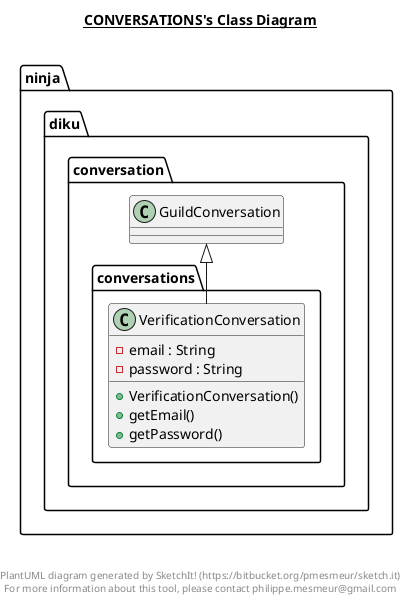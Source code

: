 @startuml

title __CONVERSATIONS's Class Diagram__\n

  namespace ninja.diku.conversation {
    namespace conversations {
      class ninja.diku.conversation.conversations.VerificationConversation {
          - email : String
          - password : String
          + VerificationConversation()
          + getEmail()
          + getPassword()
      }
    }
  }
  

  ninja.diku.conversation.conversations.VerificationConversation -up-|> ninja.diku.conversation.GuildConversation


right footer


PlantUML diagram generated by SketchIt! (https://bitbucket.org/pmesmeur/sketch.it)
For more information about this tool, please contact philippe.mesmeur@gmail.com
endfooter

@enduml

